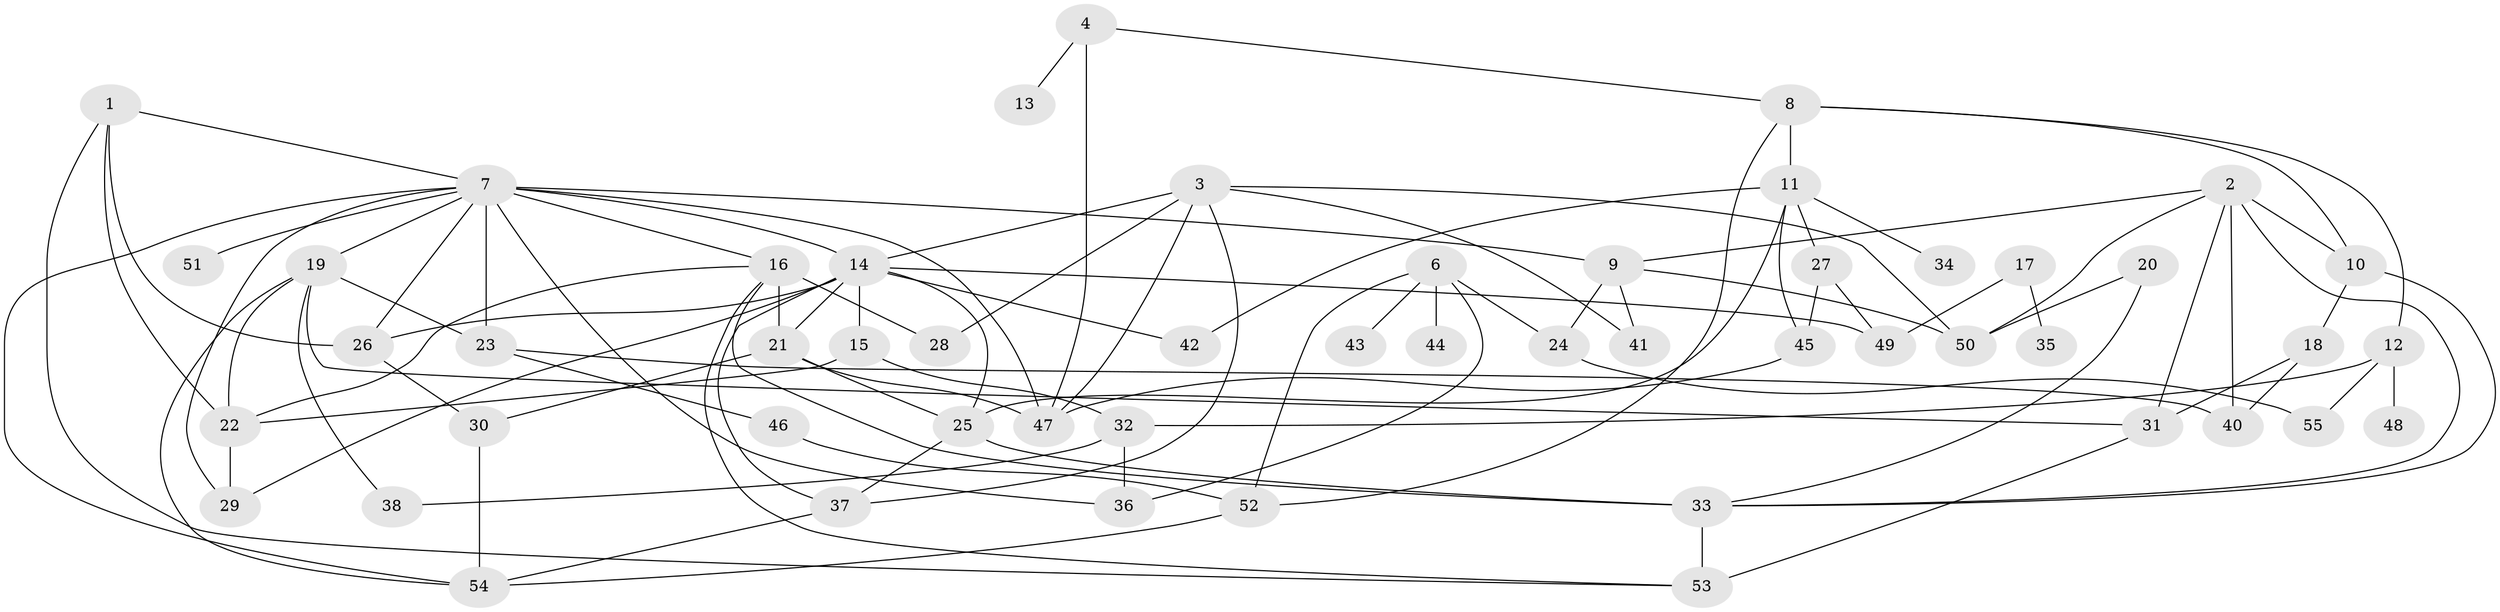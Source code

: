 // original degree distribution, {4: 0.20909090909090908, 2: 0.2909090909090909, 0: 0.01818181818181818, 5: 0.08181818181818182, 1: 0.15454545454545454, 6: 0.045454545454545456, 3: 0.19090909090909092, 7: 0.00909090909090909}
// Generated by graph-tools (version 1.1) at 2025/48/03/04/25 22:48:09]
// undirected, 53 vertices, 99 edges
graph export_dot {
  node [color=gray90,style=filled];
  1;
  2;
  3;
  4;
  6;
  7;
  8;
  9;
  10;
  11;
  12;
  13;
  14;
  15;
  16;
  17;
  18;
  19;
  20;
  21;
  22;
  23;
  24;
  25;
  26;
  27;
  28;
  29;
  30;
  31;
  32;
  33;
  34;
  35;
  36;
  37;
  38;
  40;
  41;
  42;
  43;
  44;
  45;
  46;
  47;
  48;
  49;
  50;
  51;
  52;
  53;
  54;
  55;
  1 -- 7 [weight=1.0];
  1 -- 22 [weight=1.0];
  1 -- 26 [weight=1.0];
  1 -- 53 [weight=1.0];
  2 -- 9 [weight=1.0];
  2 -- 10 [weight=1.0];
  2 -- 31 [weight=1.0];
  2 -- 33 [weight=1.0];
  2 -- 40 [weight=1.0];
  2 -- 50 [weight=1.0];
  3 -- 14 [weight=1.0];
  3 -- 28 [weight=1.0];
  3 -- 37 [weight=1.0];
  3 -- 41 [weight=1.0];
  3 -- 47 [weight=1.0];
  3 -- 50 [weight=1.0];
  4 -- 8 [weight=1.0];
  4 -- 13 [weight=1.0];
  4 -- 47 [weight=1.0];
  6 -- 24 [weight=1.0];
  6 -- 36 [weight=1.0];
  6 -- 43 [weight=1.0];
  6 -- 44 [weight=1.0];
  6 -- 52 [weight=1.0];
  7 -- 9 [weight=1.0];
  7 -- 14 [weight=1.0];
  7 -- 16 [weight=1.0];
  7 -- 19 [weight=1.0];
  7 -- 23 [weight=1.0];
  7 -- 26 [weight=1.0];
  7 -- 29 [weight=1.0];
  7 -- 36 [weight=1.0];
  7 -- 47 [weight=2.0];
  7 -- 51 [weight=1.0];
  7 -- 54 [weight=1.0];
  8 -- 10 [weight=1.0];
  8 -- 11 [weight=1.0];
  8 -- 12 [weight=1.0];
  8 -- 52 [weight=1.0];
  9 -- 24 [weight=1.0];
  9 -- 41 [weight=1.0];
  9 -- 50 [weight=1.0];
  10 -- 18 [weight=1.0];
  10 -- 33 [weight=1.0];
  11 -- 25 [weight=1.0];
  11 -- 27 [weight=1.0];
  11 -- 34 [weight=2.0];
  11 -- 42 [weight=1.0];
  11 -- 45 [weight=1.0];
  12 -- 32 [weight=1.0];
  12 -- 48 [weight=1.0];
  12 -- 55 [weight=1.0];
  14 -- 15 [weight=1.0];
  14 -- 21 [weight=1.0];
  14 -- 25 [weight=1.0];
  14 -- 26 [weight=1.0];
  14 -- 29 [weight=1.0];
  14 -- 37 [weight=1.0];
  14 -- 42 [weight=1.0];
  14 -- 49 [weight=1.0];
  15 -- 22 [weight=1.0];
  15 -- 32 [weight=2.0];
  16 -- 21 [weight=4.0];
  16 -- 22 [weight=1.0];
  16 -- 28 [weight=1.0];
  16 -- 33 [weight=1.0];
  16 -- 53 [weight=1.0];
  17 -- 35 [weight=1.0];
  17 -- 49 [weight=1.0];
  18 -- 31 [weight=1.0];
  18 -- 40 [weight=1.0];
  19 -- 22 [weight=1.0];
  19 -- 23 [weight=1.0];
  19 -- 31 [weight=1.0];
  19 -- 38 [weight=1.0];
  19 -- 54 [weight=1.0];
  20 -- 33 [weight=1.0];
  20 -- 50 [weight=1.0];
  21 -- 25 [weight=1.0];
  21 -- 30 [weight=1.0];
  21 -- 47 [weight=2.0];
  22 -- 29 [weight=1.0];
  23 -- 40 [weight=1.0];
  23 -- 46 [weight=1.0];
  24 -- 55 [weight=1.0];
  25 -- 33 [weight=1.0];
  25 -- 37 [weight=1.0];
  26 -- 30 [weight=1.0];
  27 -- 45 [weight=1.0];
  27 -- 49 [weight=1.0];
  30 -- 54 [weight=1.0];
  31 -- 53 [weight=1.0];
  32 -- 36 [weight=1.0];
  32 -- 38 [weight=1.0];
  33 -- 53 [weight=2.0];
  37 -- 54 [weight=1.0];
  45 -- 47 [weight=1.0];
  46 -- 52 [weight=1.0];
  52 -- 54 [weight=1.0];
}
